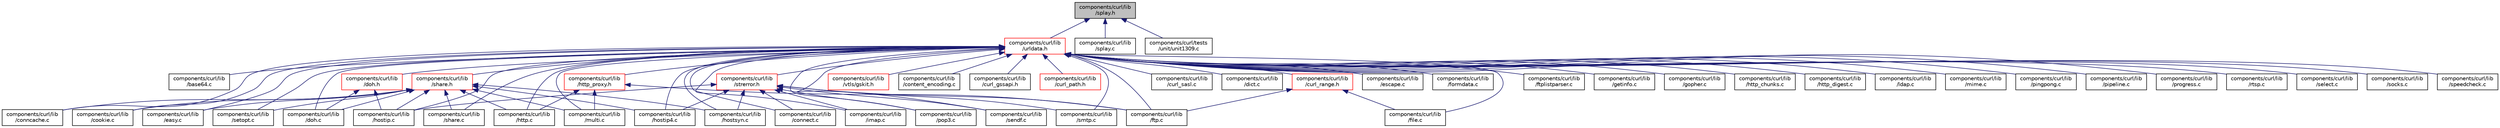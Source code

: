 digraph "components/curl/lib/splay.h"
{
  edge [fontname="Helvetica",fontsize="10",labelfontname="Helvetica",labelfontsize="10"];
  node [fontname="Helvetica",fontsize="10",shape=record];
  Node22 [label="components/curl/lib\l/splay.h",height=0.2,width=0.4,color="black", fillcolor="grey75", style="filled", fontcolor="black"];
  Node22 -> Node23 [dir="back",color="midnightblue",fontsize="10",style="solid",fontname="Helvetica"];
  Node23 [label="components/curl/lib\l/urldata.h",height=0.2,width=0.4,color="red", fillcolor="white", style="filled",URL="$urldata_8h.html"];
  Node23 -> Node24 [dir="back",color="midnightblue",fontsize="10",style="solid",fontname="Helvetica"];
  Node24 [label="components/curl/lib\l/base64.c",height=0.2,width=0.4,color="black", fillcolor="white", style="filled",URL="$base64_8c.html"];
  Node23 -> Node25 [dir="back",color="midnightblue",fontsize="10",style="solid",fontname="Helvetica"];
  Node25 [label="components/curl/lib\l/conncache.c",height=0.2,width=0.4,color="black", fillcolor="white", style="filled",URL="$conncache_8c.html"];
  Node23 -> Node26 [dir="back",color="midnightblue",fontsize="10",style="solid",fontname="Helvetica"];
  Node26 [label="components/curl/lib\l/share.h",height=0.2,width=0.4,color="red", fillcolor="white", style="filled",URL="$share_8h.html"];
  Node26 -> Node25 [dir="back",color="midnightblue",fontsize="10",style="solid",fontname="Helvetica"];
  Node26 -> Node27 [dir="back",color="midnightblue",fontsize="10",style="solid",fontname="Helvetica"];
  Node27 [label="components/curl/lib\l/cookie.c",height=0.2,width=0.4,color="black", fillcolor="white", style="filled",URL="$cookie_8c.html"];
  Node26 -> Node28 [dir="back",color="midnightblue",fontsize="10",style="solid",fontname="Helvetica"];
  Node28 [label="components/curl/lib\l/doh.c",height=0.2,width=0.4,color="black", fillcolor="white", style="filled",URL="$doh_8c.html"];
  Node26 -> Node29 [dir="back",color="midnightblue",fontsize="10",style="solid",fontname="Helvetica"];
  Node29 [label="components/curl/lib\l/easy.c",height=0.2,width=0.4,color="black", fillcolor="white", style="filled",URL="$easy_8c.html"];
  Node26 -> Node30 [dir="back",color="midnightblue",fontsize="10",style="solid",fontname="Helvetica"];
  Node30 [label="components/curl/lib\l/hostip.c",height=0.2,width=0.4,color="black", fillcolor="white", style="filled",URL="$hostip_8c.html"];
  Node26 -> Node31 [dir="back",color="midnightblue",fontsize="10",style="solid",fontname="Helvetica"];
  Node31 [label="components/curl/lib\l/hostip4.c",height=0.2,width=0.4,color="black", fillcolor="white", style="filled",URL="$hostip4_8c.html"];
  Node26 -> Node32 [dir="back",color="midnightblue",fontsize="10",style="solid",fontname="Helvetica"];
  Node32 [label="components/curl/lib\l/hostsyn.c",height=0.2,width=0.4,color="black", fillcolor="white", style="filled",URL="$hostsyn_8c.html"];
  Node26 -> Node33 [dir="back",color="midnightblue",fontsize="10",style="solid",fontname="Helvetica"];
  Node33 [label="components/curl/lib\l/http.c",height=0.2,width=0.4,color="black", fillcolor="white", style="filled",URL="$http_8c.html"];
  Node26 -> Node34 [dir="back",color="midnightblue",fontsize="10",style="solid",fontname="Helvetica"];
  Node34 [label="components/curl/lib\l/multi.c",height=0.2,width=0.4,color="black", fillcolor="white", style="filled",URL="$multi_8c.html"];
  Node26 -> Node35 [dir="back",color="midnightblue",fontsize="10",style="solid",fontname="Helvetica"];
  Node35 [label="components/curl/lib\l/setopt.c",height=0.2,width=0.4,color="black", fillcolor="white", style="filled",URL="$setopt_8c.html"];
  Node26 -> Node36 [dir="back",color="midnightblue",fontsize="10",style="solid",fontname="Helvetica"];
  Node36 [label="components/curl/lib\l/share.c",height=0.2,width=0.4,color="black", fillcolor="white", style="filled",URL="$share_8c.html"];
  Node23 -> Node41 [dir="back",color="midnightblue",fontsize="10",style="solid",fontname="Helvetica"];
  Node41 [label="components/curl/lib\l/connect.c",height=0.2,width=0.4,color="black", fillcolor="white", style="filled",URL="$connect_8c.html"];
  Node23 -> Node42 [dir="back",color="midnightblue",fontsize="10",style="solid",fontname="Helvetica"];
  Node42 [label="components/curl/lib\l/strerror.h",height=0.2,width=0.4,color="red", fillcolor="white", style="filled",URL="$strerror_8h.html"];
  Node42 -> Node41 [dir="back",color="midnightblue",fontsize="10",style="solid",fontname="Helvetica"];
  Node42 -> Node43 [dir="back",color="midnightblue",fontsize="10",style="solid",fontname="Helvetica"];
  Node43 [label="components/curl/lib\l/ftp.c",height=0.2,width=0.4,color="black", fillcolor="white", style="filled",URL="$ftp_8c.html"];
  Node42 -> Node30 [dir="back",color="midnightblue",fontsize="10",style="solid",fontname="Helvetica"];
  Node42 -> Node31 [dir="back",color="midnightblue",fontsize="10",style="solid",fontname="Helvetica"];
  Node42 -> Node32 [dir="back",color="midnightblue",fontsize="10",style="solid",fontname="Helvetica"];
  Node42 -> Node44 [dir="back",color="midnightblue",fontsize="10",style="solid",fontname="Helvetica"];
  Node44 [label="components/curl/lib\l/imap.c",height=0.2,width=0.4,color="black", fillcolor="white", style="filled",URL="$imap_8c.html"];
  Node42 -> Node45 [dir="back",color="midnightblue",fontsize="10",style="solid",fontname="Helvetica"];
  Node45 [label="components/curl/lib\l/pop3.c",height=0.2,width=0.4,color="black", fillcolor="white", style="filled",URL="$pop3_8c.html"];
  Node42 -> Node46 [dir="back",color="midnightblue",fontsize="10",style="solid",fontname="Helvetica"];
  Node46 [label="components/curl/lib\l/sendf.c",height=0.2,width=0.4,color="black", fillcolor="white", style="filled",URL="$sendf_8c.html"];
  Node42 -> Node47 [dir="back",color="midnightblue",fontsize="10",style="solid",fontname="Helvetica"];
  Node47 [label="components/curl/lib\l/smtp.c",height=0.2,width=0.4,color="black", fillcolor="white", style="filled",URL="$smtp_8c.html"];
  Node23 -> Node50 [dir="back",color="midnightblue",fontsize="10",style="solid",fontname="Helvetica"];
  Node50 [label="components/curl/lib\l/vtls/gskit.h",height=0.2,width=0.4,color="red", fillcolor="white", style="filled",URL="$gskit_8h.html"];
  Node23 -> Node61 [dir="back",color="midnightblue",fontsize="10",style="solid",fontname="Helvetica"];
  Node61 [label="components/curl/lib\l/content_encoding.c",height=0.2,width=0.4,color="black", fillcolor="white", style="filled",URL="$content__encoding_8c.html"];
  Node23 -> Node27 [dir="back",color="midnightblue",fontsize="10",style="solid",fontname="Helvetica"];
  Node23 -> Node62 [dir="back",color="midnightblue",fontsize="10",style="solid",fontname="Helvetica"];
  Node62 [label="components/curl/lib\l/curl_gssapi.h",height=0.2,width=0.4,color="black", fillcolor="white", style="filled",URL="$curl__gssapi_8h.html"];
  Node23 -> Node63 [dir="back",color="midnightblue",fontsize="10",style="solid",fontname="Helvetica"];
  Node63 [label="components/curl/lib\l/curl_path.h",height=0.2,width=0.4,color="red", fillcolor="white", style="filled",URL="$curl__path_8h.html"];
  Node23 -> Node65 [dir="back",color="midnightblue",fontsize="10",style="solid",fontname="Helvetica"];
  Node65 [label="components/curl/lib\l/curl_range.h",height=0.2,width=0.4,color="red", fillcolor="white", style="filled",URL="$curl__range_8h.html"];
  Node65 -> Node67 [dir="back",color="midnightblue",fontsize="10",style="solid",fontname="Helvetica"];
  Node67 [label="components/curl/lib\l/file.c",height=0.2,width=0.4,color="black", fillcolor="white", style="filled",URL="$file_8c.html"];
  Node65 -> Node43 [dir="back",color="midnightblue",fontsize="10",style="solid",fontname="Helvetica"];
  Node23 -> Node52 [dir="back",color="midnightblue",fontsize="10",style="solid",fontname="Helvetica"];
  Node52 [label="components/curl/lib\l/curl_sasl.c",height=0.2,width=0.4,color="black", fillcolor="white", style="filled",URL="$curl__sasl_8c.html"];
  Node23 -> Node68 [dir="back",color="midnightblue",fontsize="10",style="solid",fontname="Helvetica"];
  Node68 [label="components/curl/lib\l/dict.c",height=0.2,width=0.4,color="black", fillcolor="white", style="filled",URL="$dict_8c.html"];
  Node23 -> Node28 [dir="back",color="midnightblue",fontsize="10",style="solid",fontname="Helvetica"];
  Node23 -> Node69 [dir="back",color="midnightblue",fontsize="10",style="solid",fontname="Helvetica"];
  Node69 [label="components/curl/lib\l/doh.h",height=0.2,width=0.4,color="red", fillcolor="white", style="filled",URL="$doh_8h.html"];
  Node69 -> Node28 [dir="back",color="midnightblue",fontsize="10",style="solid",fontname="Helvetica"];
  Node69 -> Node30 [dir="back",color="midnightblue",fontsize="10",style="solid",fontname="Helvetica"];
  Node23 -> Node29 [dir="back",color="midnightblue",fontsize="10",style="solid",fontname="Helvetica"];
  Node23 -> Node71 [dir="back",color="midnightblue",fontsize="10",style="solid",fontname="Helvetica"];
  Node71 [label="components/curl/lib\l/escape.c",height=0.2,width=0.4,color="black", fillcolor="white", style="filled",URL="$escape_8c.html"];
  Node23 -> Node67 [dir="back",color="midnightblue",fontsize="10",style="solid",fontname="Helvetica"];
  Node23 -> Node53 [dir="back",color="midnightblue",fontsize="10",style="solid",fontname="Helvetica"];
  Node53 [label="components/curl/lib\l/formdata.c",height=0.2,width=0.4,color="black", fillcolor="white", style="filled",URL="$formdata_8c.html"];
  Node23 -> Node43 [dir="back",color="midnightblue",fontsize="10",style="solid",fontname="Helvetica"];
  Node23 -> Node72 [dir="back",color="midnightblue",fontsize="10",style="solid",fontname="Helvetica"];
  Node72 [label="components/curl/lib\l/http_proxy.h",height=0.2,width=0.4,color="red", fillcolor="white", style="filled",URL="$http__proxy_8h.html"];
  Node72 -> Node43 [dir="back",color="midnightblue",fontsize="10",style="solid",fontname="Helvetica"];
  Node72 -> Node33 [dir="back",color="midnightblue",fontsize="10",style="solid",fontname="Helvetica"];
  Node72 -> Node34 [dir="back",color="midnightblue",fontsize="10",style="solid",fontname="Helvetica"];
  Node23 -> Node73 [dir="back",color="midnightblue",fontsize="10",style="solid",fontname="Helvetica"];
  Node73 [label="components/curl/lib\l/ftplistparser.c",height=0.2,width=0.4,color="black", fillcolor="white", style="filled",URL="$ftplistparser_8c.html"];
  Node23 -> Node54 [dir="back",color="midnightblue",fontsize="10",style="solid",fontname="Helvetica"];
  Node54 [label="components/curl/lib\l/getinfo.c",height=0.2,width=0.4,color="black", fillcolor="white", style="filled",URL="$lib_2getinfo_8c.html"];
  Node23 -> Node74 [dir="back",color="midnightblue",fontsize="10",style="solid",fontname="Helvetica"];
  Node74 [label="components/curl/lib\l/gopher.c",height=0.2,width=0.4,color="black", fillcolor="white", style="filled",URL="$gopher_8c.html"];
  Node23 -> Node30 [dir="back",color="midnightblue",fontsize="10",style="solid",fontname="Helvetica"];
  Node23 -> Node31 [dir="back",color="midnightblue",fontsize="10",style="solid",fontname="Helvetica"];
  Node23 -> Node32 [dir="back",color="midnightblue",fontsize="10",style="solid",fontname="Helvetica"];
  Node23 -> Node33 [dir="back",color="midnightblue",fontsize="10",style="solid",fontname="Helvetica"];
  Node23 -> Node75 [dir="back",color="midnightblue",fontsize="10",style="solid",fontname="Helvetica"];
  Node75 [label="components/curl/lib\l/http_chunks.c",height=0.2,width=0.4,color="black", fillcolor="white", style="filled",URL="$http__chunks_8c.html"];
  Node23 -> Node76 [dir="back",color="midnightblue",fontsize="10",style="solid",fontname="Helvetica"];
  Node76 [label="components/curl/lib\l/http_digest.c",height=0.2,width=0.4,color="black", fillcolor="white", style="filled",URL="$http__digest_8c.html"];
  Node23 -> Node44 [dir="back",color="midnightblue",fontsize="10",style="solid",fontname="Helvetica"];
  Node23 -> Node77 [dir="back",color="midnightblue",fontsize="10",style="solid",fontname="Helvetica"];
  Node77 [label="components/curl/lib\l/ldap.c",height=0.2,width=0.4,color="black", fillcolor="white", style="filled",URL="$ldap_8c.html"];
  Node23 -> Node78 [dir="back",color="midnightblue",fontsize="10",style="solid",fontname="Helvetica"];
  Node78 [label="components/curl/lib\l/mime.c",height=0.2,width=0.4,color="black", fillcolor="white", style="filled",URL="$mime_8c.html"];
  Node23 -> Node34 [dir="back",color="midnightblue",fontsize="10",style="solid",fontname="Helvetica"];
  Node23 -> Node56 [dir="back",color="midnightblue",fontsize="10",style="solid",fontname="Helvetica"];
  Node56 [label="components/curl/lib\l/pingpong.c",height=0.2,width=0.4,color="black", fillcolor="white", style="filled",URL="$pingpong_8c.html"];
  Node23 -> Node79 [dir="back",color="midnightblue",fontsize="10",style="solid",fontname="Helvetica"];
  Node79 [label="components/curl/lib\l/pipeline.c",height=0.2,width=0.4,color="black", fillcolor="white", style="filled",URL="$pipeline_8c.html"];
  Node23 -> Node45 [dir="back",color="midnightblue",fontsize="10",style="solid",fontname="Helvetica"];
  Node23 -> Node80 [dir="back",color="midnightblue",fontsize="10",style="solid",fontname="Helvetica"];
  Node80 [label="components/curl/lib\l/progress.c",height=0.2,width=0.4,color="black", fillcolor="white", style="filled",URL="$progress_8c.html"];
  Node23 -> Node81 [dir="back",color="midnightblue",fontsize="10",style="solid",fontname="Helvetica"];
  Node81 [label="components/curl/lib\l/rtsp.c",height=0.2,width=0.4,color="black", fillcolor="white", style="filled",URL="$lib_2rtsp_8c.html"];
  Node23 -> Node82 [dir="back",color="midnightblue",fontsize="10",style="solid",fontname="Helvetica"];
  Node82 [label="components/curl/lib\l/select.c",height=0.2,width=0.4,color="black", fillcolor="white", style="filled",URL="$select_8c.html"];
  Node23 -> Node46 [dir="back",color="midnightblue",fontsize="10",style="solid",fontname="Helvetica"];
  Node23 -> Node35 [dir="back",color="midnightblue",fontsize="10",style="solid",fontname="Helvetica"];
  Node23 -> Node36 [dir="back",color="midnightblue",fontsize="10",style="solid",fontname="Helvetica"];
  Node23 -> Node47 [dir="back",color="midnightblue",fontsize="10",style="solid",fontname="Helvetica"];
  Node23 -> Node83 [dir="back",color="midnightblue",fontsize="10",style="solid",fontname="Helvetica"];
  Node83 [label="components/curl/lib\l/socks.c",height=0.2,width=0.4,color="black", fillcolor="white", style="filled",URL="$socks_8c.html"];
  Node23 -> Node84 [dir="back",color="midnightblue",fontsize="10",style="solid",fontname="Helvetica"];
  Node84 [label="components/curl/lib\l/speedcheck.c",height=0.2,width=0.4,color="black", fillcolor="white", style="filled",URL="$speedcheck_8c.html"];
  Node22 -> Node99 [dir="back",color="midnightblue",fontsize="10",style="solid",fontname="Helvetica"];
  Node99 [label="components/curl/lib\l/splay.c",height=0.2,width=0.4,color="black", fillcolor="white", style="filled",URL="$splay_8c.html"];
  Node22 -> Node100 [dir="back",color="midnightblue",fontsize="10",style="solid",fontname="Helvetica"];
  Node100 [label="components/curl/tests\l/unit/unit1309.c",height=0.2,width=0.4,color="black", fillcolor="white", style="filled",URL="$unit1309_8c.html"];
}
